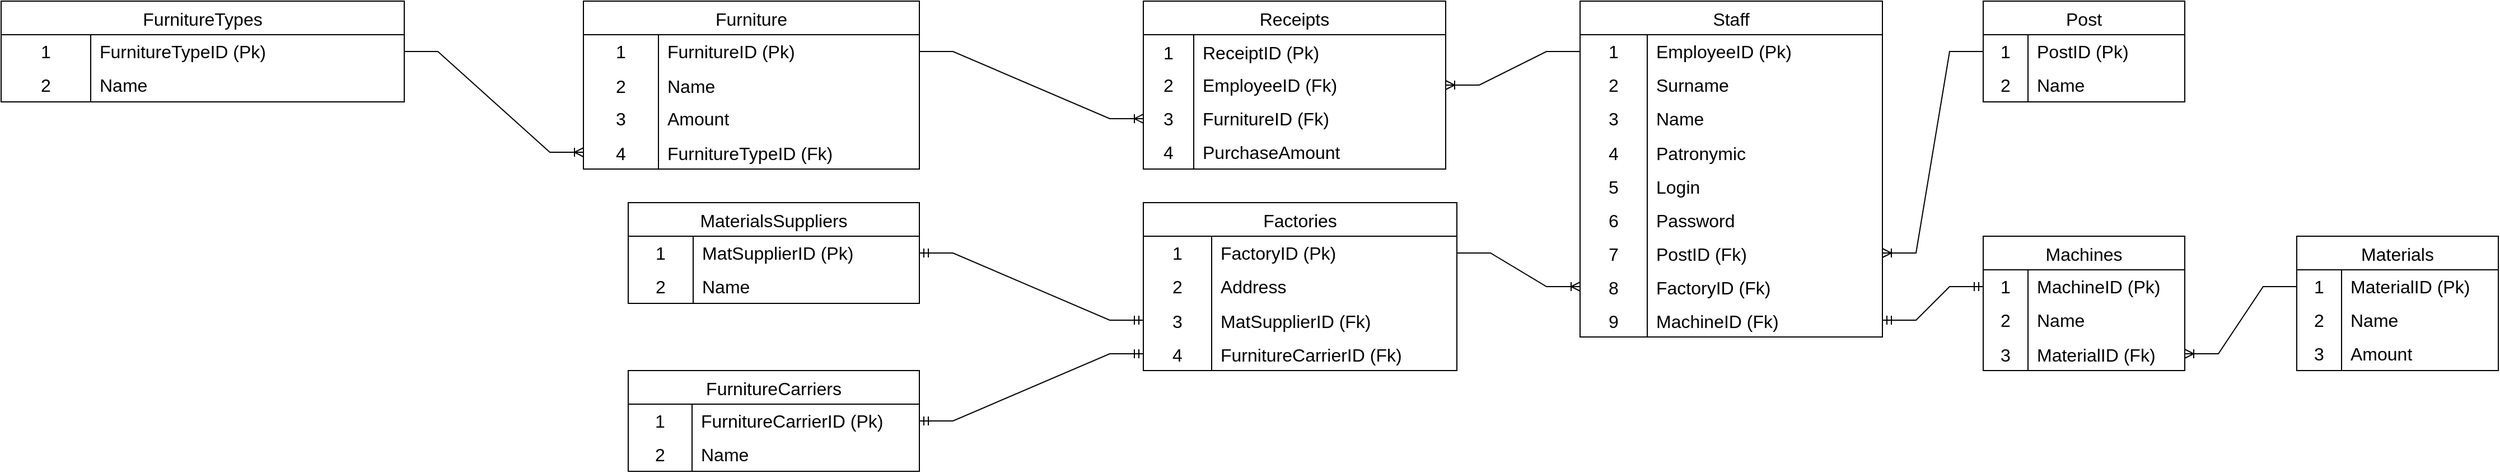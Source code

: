 <mxfile version="21.1.0" type="device">
  <diagram name="Страница 1" id="FUJQBLVIWpsYxw6f6yX5">
    <mxGraphModel dx="2619" dy="548" grid="1" gridSize="10" guides="1" tooltips="1" connect="1" arrows="1" fold="1" page="1" pageScale="1" pageWidth="827" pageHeight="1169" math="0" shadow="0">
      <root>
        <mxCell id="0" />
        <mxCell id="1" parent="0" />
        <mxCell id="21JQ2oZA5rvazswdn6UF-11" value="Staff" style="shape=table;startSize=30;container=1;collapsible=0;childLayout=tableLayout;fixedRows=1;rowLines=0;fontStyle=0;strokeColor=default;fontSize=16;" parent="1" vertex="1">
          <mxGeometry x="-90" y="420" width="270" height="300" as="geometry" />
        </mxCell>
        <mxCell id="21JQ2oZA5rvazswdn6UF-12" value="" style="shape=tableRow;horizontal=0;startSize=0;swimlaneHead=0;swimlaneBody=0;top=0;left=0;bottom=0;right=0;collapsible=0;dropTarget=0;fillColor=none;points=[[0,0.5],[1,0.5]];portConstraint=eastwest;strokeColor=inherit;fontSize=16;" parent="21JQ2oZA5rvazswdn6UF-11" vertex="1">
          <mxGeometry y="30" width="270" height="30" as="geometry" />
        </mxCell>
        <mxCell id="21JQ2oZA5rvazswdn6UF-13" value="1" style="shape=partialRectangle;html=1;whiteSpace=wrap;connectable=0;fillColor=none;top=0;left=0;bottom=0;right=0;overflow=hidden;pointerEvents=1;strokeColor=inherit;fontSize=16;" parent="21JQ2oZA5rvazswdn6UF-12" vertex="1">
          <mxGeometry width="60" height="30" as="geometry">
            <mxRectangle width="60" height="30" as="alternateBounds" />
          </mxGeometry>
        </mxCell>
        <mxCell id="21JQ2oZA5rvazswdn6UF-14" value="EmployeeID (Pk)" style="shape=partialRectangle;html=1;whiteSpace=wrap;connectable=0;fillColor=none;top=0;left=0;bottom=0;right=0;align=left;spacingLeft=6;overflow=hidden;strokeColor=inherit;fontSize=16;" parent="21JQ2oZA5rvazswdn6UF-12" vertex="1">
          <mxGeometry x="60" width="210" height="30" as="geometry">
            <mxRectangle width="210" height="30" as="alternateBounds" />
          </mxGeometry>
        </mxCell>
        <mxCell id="21JQ2oZA5rvazswdn6UF-15" value="" style="shape=tableRow;horizontal=0;startSize=0;swimlaneHead=0;swimlaneBody=0;top=0;left=0;bottom=0;right=0;collapsible=0;dropTarget=0;fillColor=none;points=[[0,0.5],[1,0.5]];portConstraint=eastwest;strokeColor=inherit;fontSize=16;" parent="21JQ2oZA5rvazswdn6UF-11" vertex="1">
          <mxGeometry y="60" width="270" height="30" as="geometry" />
        </mxCell>
        <mxCell id="21JQ2oZA5rvazswdn6UF-16" value="2" style="shape=partialRectangle;html=1;whiteSpace=wrap;connectable=0;fillColor=none;top=0;left=0;bottom=0;right=0;overflow=hidden;strokeColor=inherit;fontSize=16;" parent="21JQ2oZA5rvazswdn6UF-15" vertex="1">
          <mxGeometry width="60" height="30" as="geometry">
            <mxRectangle width="60" height="30" as="alternateBounds" />
          </mxGeometry>
        </mxCell>
        <mxCell id="21JQ2oZA5rvazswdn6UF-17" value="Surname" style="shape=partialRectangle;html=1;whiteSpace=wrap;connectable=0;fillColor=none;top=0;left=0;bottom=0;right=0;align=left;spacingLeft=6;overflow=hidden;strokeColor=inherit;fontSize=16;" parent="21JQ2oZA5rvazswdn6UF-15" vertex="1">
          <mxGeometry x="60" width="210" height="30" as="geometry">
            <mxRectangle width="210" height="30" as="alternateBounds" />
          </mxGeometry>
        </mxCell>
        <mxCell id="21JQ2oZA5rvazswdn6UF-18" value="" style="shape=tableRow;horizontal=0;startSize=0;swimlaneHead=0;swimlaneBody=0;top=0;left=0;bottom=0;right=0;collapsible=0;dropTarget=0;fillColor=none;points=[[0,0.5],[1,0.5]];portConstraint=eastwest;strokeColor=inherit;fontSize=16;" parent="21JQ2oZA5rvazswdn6UF-11" vertex="1">
          <mxGeometry y="90" width="270" height="30" as="geometry" />
        </mxCell>
        <mxCell id="21JQ2oZA5rvazswdn6UF-19" value="3" style="shape=partialRectangle;html=1;whiteSpace=wrap;connectable=0;fillColor=none;top=0;left=0;bottom=0;right=0;overflow=hidden;strokeColor=inherit;fontSize=16;" parent="21JQ2oZA5rvazswdn6UF-18" vertex="1">
          <mxGeometry width="60" height="30" as="geometry">
            <mxRectangle width="60" height="30" as="alternateBounds" />
          </mxGeometry>
        </mxCell>
        <mxCell id="21JQ2oZA5rvazswdn6UF-20" value="Name&lt;span style=&quot;white-space: pre;&quot;&gt;	&lt;/span&gt;&lt;span style=&quot;white-space: pre;&quot;&gt;	&lt;/span&gt;&lt;span style=&quot;white-space: pre;&quot;&gt;	&lt;/span&gt;&lt;span style=&quot;white-space: pre;&quot;&gt;	&lt;/span&gt;&lt;span style=&quot;white-space: pre;&quot;&gt;	&lt;/span&gt;&lt;span style=&quot;white-space: pre;&quot;&gt;	&lt;/span&gt;" style="shape=partialRectangle;html=1;whiteSpace=wrap;connectable=0;fillColor=none;top=0;left=0;bottom=0;right=0;align=left;spacingLeft=6;overflow=hidden;strokeColor=inherit;fontSize=16;" parent="21JQ2oZA5rvazswdn6UF-18" vertex="1">
          <mxGeometry x="60" width="210" height="30" as="geometry">
            <mxRectangle width="210" height="30" as="alternateBounds" />
          </mxGeometry>
        </mxCell>
        <mxCell id="21JQ2oZA5rvazswdn6UF-22" value="" style="shape=tableRow;horizontal=0;startSize=0;swimlaneHead=0;swimlaneBody=0;fillColor=none;collapsible=0;dropTarget=0;points=[[0,0.5],[1,0.5]];portConstraint=eastwest;top=0;left=0;right=0;bottom=0;" parent="21JQ2oZA5rvazswdn6UF-11" vertex="1">
          <mxGeometry y="120" width="270" height="30" as="geometry" />
        </mxCell>
        <mxCell id="21JQ2oZA5rvazswdn6UF-23" value="4" style="shape=partialRectangle;connectable=0;fillColor=none;top=0;left=0;bottom=0;right=0;editable=1;overflow=hidden;fontSize=16;" parent="21JQ2oZA5rvazswdn6UF-22" vertex="1">
          <mxGeometry width="60" height="30" as="geometry">
            <mxRectangle width="60" height="30" as="alternateBounds" />
          </mxGeometry>
        </mxCell>
        <mxCell id="21JQ2oZA5rvazswdn6UF-24" value="Patronymic" style="shape=partialRectangle;connectable=0;fillColor=none;top=0;left=0;bottom=0;right=0;align=left;spacingLeft=6;overflow=hidden;fontSize=16;" parent="21JQ2oZA5rvazswdn6UF-22" vertex="1">
          <mxGeometry x="60" width="210" height="30" as="geometry">
            <mxRectangle width="210" height="30" as="alternateBounds" />
          </mxGeometry>
        </mxCell>
        <mxCell id="cgvZlJqKPNeoJqMWsYny-79" value="" style="shape=tableRow;horizontal=0;startSize=0;swimlaneHead=0;swimlaneBody=0;fillColor=none;collapsible=0;dropTarget=0;points=[[0,0.5],[1,0.5]];portConstraint=eastwest;top=0;left=0;right=0;bottom=0;" vertex="1" parent="21JQ2oZA5rvazswdn6UF-11">
          <mxGeometry y="150" width="270" height="30" as="geometry" />
        </mxCell>
        <mxCell id="cgvZlJqKPNeoJqMWsYny-80" value="5" style="shape=partialRectangle;connectable=0;fillColor=none;top=0;left=0;bottom=0;right=0;editable=1;overflow=hidden;fontSize=16;" vertex="1" parent="cgvZlJqKPNeoJqMWsYny-79">
          <mxGeometry width="60" height="30" as="geometry">
            <mxRectangle width="60" height="30" as="alternateBounds" />
          </mxGeometry>
        </mxCell>
        <mxCell id="cgvZlJqKPNeoJqMWsYny-81" value="Login" style="shape=partialRectangle;connectable=0;fillColor=none;top=0;left=0;bottom=0;right=0;align=left;spacingLeft=6;overflow=hidden;fontSize=16;" vertex="1" parent="cgvZlJqKPNeoJqMWsYny-79">
          <mxGeometry x="60" width="210" height="30" as="geometry">
            <mxRectangle width="210" height="30" as="alternateBounds" />
          </mxGeometry>
        </mxCell>
        <mxCell id="21JQ2oZA5rvazswdn6UF-71" value="" style="shape=tableRow;horizontal=0;startSize=0;swimlaneHead=0;swimlaneBody=0;fillColor=none;collapsible=0;dropTarget=0;points=[[0,0.5],[1,0.5]];portConstraint=eastwest;top=0;left=0;right=0;bottom=0;" parent="21JQ2oZA5rvazswdn6UF-11" vertex="1">
          <mxGeometry y="180" width="270" height="30" as="geometry" />
        </mxCell>
        <mxCell id="21JQ2oZA5rvazswdn6UF-72" value="6" style="shape=partialRectangle;connectable=0;fillColor=none;top=0;left=0;bottom=0;right=0;editable=1;overflow=hidden;fontSize=16;" parent="21JQ2oZA5rvazswdn6UF-71" vertex="1">
          <mxGeometry width="60" height="30" as="geometry">
            <mxRectangle width="60" height="30" as="alternateBounds" />
          </mxGeometry>
        </mxCell>
        <mxCell id="21JQ2oZA5rvazswdn6UF-73" value="Password" style="shape=partialRectangle;connectable=0;fillColor=none;top=0;left=0;bottom=0;right=0;align=left;spacingLeft=6;overflow=hidden;fontSize=16;" parent="21JQ2oZA5rvazswdn6UF-71" vertex="1">
          <mxGeometry x="60" width="210" height="30" as="geometry">
            <mxRectangle width="210" height="30" as="alternateBounds" />
          </mxGeometry>
        </mxCell>
        <mxCell id="21JQ2oZA5rvazswdn6UF-37" value="" style="shape=tableRow;horizontal=0;startSize=0;swimlaneHead=0;swimlaneBody=0;fillColor=none;collapsible=0;dropTarget=0;points=[[0,0.5],[1,0.5]];portConstraint=eastwest;top=0;left=0;right=0;bottom=0;" parent="21JQ2oZA5rvazswdn6UF-11" vertex="1">
          <mxGeometry y="210" width="270" height="30" as="geometry" />
        </mxCell>
        <mxCell id="21JQ2oZA5rvazswdn6UF-38" value="7" style="shape=partialRectangle;connectable=0;fillColor=none;top=0;left=0;bottom=0;right=0;editable=1;overflow=hidden;fontSize=16;" parent="21JQ2oZA5rvazswdn6UF-37" vertex="1">
          <mxGeometry width="60" height="30" as="geometry">
            <mxRectangle width="60" height="30" as="alternateBounds" />
          </mxGeometry>
        </mxCell>
        <mxCell id="21JQ2oZA5rvazswdn6UF-39" value="PostID (Fk)" style="shape=partialRectangle;connectable=0;fillColor=none;top=0;left=0;bottom=0;right=0;align=left;spacingLeft=6;overflow=hidden;fontSize=16;" parent="21JQ2oZA5rvazswdn6UF-37" vertex="1">
          <mxGeometry x="60" width="210" height="30" as="geometry">
            <mxRectangle width="210" height="30" as="alternateBounds" />
          </mxGeometry>
        </mxCell>
        <mxCell id="21JQ2oZA5rvazswdn6UF-84" value="" style="shape=tableRow;horizontal=0;startSize=0;swimlaneHead=0;swimlaneBody=0;fillColor=none;collapsible=0;dropTarget=0;points=[[0,0.5],[1,0.5]];portConstraint=eastwest;top=0;left=0;right=0;bottom=0;" parent="21JQ2oZA5rvazswdn6UF-11" vertex="1">
          <mxGeometry y="240" width="270" height="30" as="geometry" />
        </mxCell>
        <mxCell id="21JQ2oZA5rvazswdn6UF-85" value="8" style="shape=partialRectangle;connectable=0;fillColor=none;top=0;left=0;bottom=0;right=0;editable=1;overflow=hidden;fontSize=16;" parent="21JQ2oZA5rvazswdn6UF-84" vertex="1">
          <mxGeometry width="60" height="30" as="geometry">
            <mxRectangle width="60" height="30" as="alternateBounds" />
          </mxGeometry>
        </mxCell>
        <mxCell id="21JQ2oZA5rvazswdn6UF-86" value="FactoryID (Fk)" style="shape=partialRectangle;connectable=0;fillColor=none;top=0;left=0;bottom=0;right=0;align=left;spacingLeft=6;overflow=hidden;fontSize=16;" parent="21JQ2oZA5rvazswdn6UF-84" vertex="1">
          <mxGeometry x="60" width="210" height="30" as="geometry">
            <mxRectangle width="210" height="30" as="alternateBounds" />
          </mxGeometry>
        </mxCell>
        <mxCell id="21JQ2oZA5rvazswdn6UF-98" value="" style="shape=tableRow;horizontal=0;startSize=0;swimlaneHead=0;swimlaneBody=0;fillColor=none;collapsible=0;dropTarget=0;points=[[0,0.5],[1,0.5]];portConstraint=eastwest;top=0;left=0;right=0;bottom=0;" parent="21JQ2oZA5rvazswdn6UF-11" vertex="1">
          <mxGeometry y="270" width="270" height="30" as="geometry" />
        </mxCell>
        <mxCell id="21JQ2oZA5rvazswdn6UF-99" value="9" style="shape=partialRectangle;connectable=0;fillColor=none;top=0;left=0;bottom=0;right=0;editable=1;overflow=hidden;fontSize=16;" parent="21JQ2oZA5rvazswdn6UF-98" vertex="1">
          <mxGeometry width="60" height="30" as="geometry">
            <mxRectangle width="60" height="30" as="alternateBounds" />
          </mxGeometry>
        </mxCell>
        <mxCell id="21JQ2oZA5rvazswdn6UF-100" value="MachineID (Fk)" style="shape=partialRectangle;connectable=0;fillColor=none;top=0;left=0;bottom=0;right=0;align=left;spacingLeft=6;overflow=hidden;fontSize=16;" parent="21JQ2oZA5rvazswdn6UF-98" vertex="1">
          <mxGeometry x="60" width="210" height="30" as="geometry">
            <mxRectangle width="210" height="30" as="alternateBounds" />
          </mxGeometry>
        </mxCell>
        <mxCell id="21JQ2oZA5rvazswdn6UF-25" value="Furniture" style="shape=table;startSize=30;container=1;collapsible=0;childLayout=tableLayout;fixedRows=1;rowLines=0;fontStyle=0;strokeColor=default;fontSize=16;" parent="1" vertex="1">
          <mxGeometry x="-980" y="420" width="300" height="150" as="geometry" />
        </mxCell>
        <mxCell id="21JQ2oZA5rvazswdn6UF-26" value="" style="shape=tableRow;horizontal=0;startSize=0;swimlaneHead=0;swimlaneBody=0;top=0;left=0;bottom=0;right=0;collapsible=0;dropTarget=0;fillColor=none;points=[[0,0.5],[1,0.5]];portConstraint=eastwest;strokeColor=inherit;fontSize=16;" parent="21JQ2oZA5rvazswdn6UF-25" vertex="1">
          <mxGeometry y="30" width="300" height="30" as="geometry" />
        </mxCell>
        <mxCell id="21JQ2oZA5rvazswdn6UF-27" value="1" style="shape=partialRectangle;html=1;whiteSpace=wrap;connectable=0;fillColor=none;top=0;left=0;bottom=0;right=0;overflow=hidden;pointerEvents=1;strokeColor=inherit;fontSize=16;" parent="21JQ2oZA5rvazswdn6UF-26" vertex="1">
          <mxGeometry width="67" height="30" as="geometry">
            <mxRectangle width="67" height="30" as="alternateBounds" />
          </mxGeometry>
        </mxCell>
        <mxCell id="21JQ2oZA5rvazswdn6UF-28" value="FurnitureID (Pk)" style="shape=partialRectangle;html=1;whiteSpace=wrap;connectable=0;fillColor=none;top=0;left=0;bottom=0;right=0;align=left;spacingLeft=6;overflow=hidden;strokeColor=inherit;fontSize=16;" parent="21JQ2oZA5rvazswdn6UF-26" vertex="1">
          <mxGeometry x="67" width="233" height="30" as="geometry">
            <mxRectangle width="233" height="30" as="alternateBounds" />
          </mxGeometry>
        </mxCell>
        <mxCell id="21JQ2oZA5rvazswdn6UF-145" value="" style="shape=tableRow;horizontal=0;startSize=0;swimlaneHead=0;swimlaneBody=0;fillColor=none;collapsible=0;dropTarget=0;points=[[0,0.5],[1,0.5]];portConstraint=eastwest;top=0;left=0;right=0;bottom=0;" parent="21JQ2oZA5rvazswdn6UF-25" vertex="1">
          <mxGeometry y="60" width="300" height="30" as="geometry" />
        </mxCell>
        <mxCell id="21JQ2oZA5rvazswdn6UF-146" value="2" style="shape=partialRectangle;connectable=0;fillColor=none;top=0;left=0;bottom=0;right=0;editable=1;overflow=hidden;fontSize=16;" parent="21JQ2oZA5rvazswdn6UF-145" vertex="1">
          <mxGeometry width="67" height="30" as="geometry">
            <mxRectangle width="67" height="30" as="alternateBounds" />
          </mxGeometry>
        </mxCell>
        <mxCell id="21JQ2oZA5rvazswdn6UF-147" value="Name" style="shape=partialRectangle;connectable=0;fillColor=none;top=0;left=0;bottom=0;right=0;align=left;spacingLeft=6;overflow=hidden;fontSize=16;" parent="21JQ2oZA5rvazswdn6UF-145" vertex="1">
          <mxGeometry x="67" width="233" height="30" as="geometry">
            <mxRectangle width="233" height="30" as="alternateBounds" />
          </mxGeometry>
        </mxCell>
        <mxCell id="21JQ2oZA5rvazswdn6UF-29" value="" style="shape=tableRow;horizontal=0;startSize=0;swimlaneHead=0;swimlaneBody=0;top=0;left=0;bottom=0;right=0;collapsible=0;dropTarget=0;fillColor=none;points=[[0,0.5],[1,0.5]];portConstraint=eastwest;strokeColor=inherit;fontSize=16;" parent="21JQ2oZA5rvazswdn6UF-25" vertex="1">
          <mxGeometry y="90" width="300" height="30" as="geometry" />
        </mxCell>
        <mxCell id="21JQ2oZA5rvazswdn6UF-30" value="3" style="shape=partialRectangle;html=1;whiteSpace=wrap;connectable=0;fillColor=none;top=0;left=0;bottom=0;right=0;overflow=hidden;strokeColor=inherit;fontSize=16;" parent="21JQ2oZA5rvazswdn6UF-29" vertex="1">
          <mxGeometry width="67" height="30" as="geometry">
            <mxRectangle width="67" height="30" as="alternateBounds" />
          </mxGeometry>
        </mxCell>
        <mxCell id="21JQ2oZA5rvazswdn6UF-31" value="Amount" style="shape=partialRectangle;html=1;whiteSpace=wrap;connectable=0;fillColor=none;top=0;left=0;bottom=0;right=0;align=left;spacingLeft=6;overflow=hidden;strokeColor=inherit;fontSize=16;" parent="21JQ2oZA5rvazswdn6UF-29" vertex="1">
          <mxGeometry x="67" width="233" height="30" as="geometry">
            <mxRectangle width="233" height="30" as="alternateBounds" />
          </mxGeometry>
        </mxCell>
        <mxCell id="cgvZlJqKPNeoJqMWsYny-75" value="" style="shape=tableRow;horizontal=0;startSize=0;swimlaneHead=0;swimlaneBody=0;fillColor=none;collapsible=0;dropTarget=0;points=[[0,0.5],[1,0.5]];portConstraint=eastwest;top=0;left=0;right=0;bottom=0;" vertex="1" parent="21JQ2oZA5rvazswdn6UF-25">
          <mxGeometry y="120" width="300" height="30" as="geometry" />
        </mxCell>
        <mxCell id="cgvZlJqKPNeoJqMWsYny-76" value="4" style="shape=partialRectangle;connectable=0;fillColor=none;top=0;left=0;bottom=0;right=0;editable=1;overflow=hidden;fontSize=16;" vertex="1" parent="cgvZlJqKPNeoJqMWsYny-75">
          <mxGeometry width="67" height="30" as="geometry">
            <mxRectangle width="67" height="30" as="alternateBounds" />
          </mxGeometry>
        </mxCell>
        <mxCell id="cgvZlJqKPNeoJqMWsYny-77" value="FurnitureTypeID (Fk)" style="shape=partialRectangle;connectable=0;fillColor=none;top=0;left=0;bottom=0;right=0;align=left;spacingLeft=6;overflow=hidden;fontSize=16;" vertex="1" parent="cgvZlJqKPNeoJqMWsYny-75">
          <mxGeometry x="67" width="233" height="30" as="geometry">
            <mxRectangle width="233" height="30" as="alternateBounds" />
          </mxGeometry>
        </mxCell>
        <mxCell id="21JQ2oZA5rvazswdn6UF-44" value="Post" style="shape=table;startSize=30;container=1;collapsible=0;childLayout=tableLayout;fixedRows=1;rowLines=0;fontStyle=0;strokeColor=default;fontSize=16;" parent="1" vertex="1">
          <mxGeometry x="270" y="420" width="180" height="90" as="geometry" />
        </mxCell>
        <mxCell id="21JQ2oZA5rvazswdn6UF-45" value="" style="shape=tableRow;horizontal=0;startSize=0;swimlaneHead=0;swimlaneBody=0;top=0;left=0;bottom=0;right=0;collapsible=0;dropTarget=0;fillColor=none;points=[[0,0.5],[1,0.5]];portConstraint=eastwest;strokeColor=inherit;fontSize=16;" parent="21JQ2oZA5rvazswdn6UF-44" vertex="1">
          <mxGeometry y="30" width="180" height="30" as="geometry" />
        </mxCell>
        <mxCell id="21JQ2oZA5rvazswdn6UF-46" value="1" style="shape=partialRectangle;html=1;whiteSpace=wrap;connectable=0;fillColor=none;top=0;left=0;bottom=0;right=0;overflow=hidden;pointerEvents=1;strokeColor=inherit;fontSize=16;" parent="21JQ2oZA5rvazswdn6UF-45" vertex="1">
          <mxGeometry width="40" height="30" as="geometry">
            <mxRectangle width="40" height="30" as="alternateBounds" />
          </mxGeometry>
        </mxCell>
        <mxCell id="21JQ2oZA5rvazswdn6UF-47" value="PostID (Pk)" style="shape=partialRectangle;html=1;whiteSpace=wrap;connectable=0;fillColor=none;top=0;left=0;bottom=0;right=0;align=left;spacingLeft=6;overflow=hidden;strokeColor=inherit;fontSize=16;" parent="21JQ2oZA5rvazswdn6UF-45" vertex="1">
          <mxGeometry x="40" width="140" height="30" as="geometry">
            <mxRectangle width="140" height="30" as="alternateBounds" />
          </mxGeometry>
        </mxCell>
        <mxCell id="21JQ2oZA5rvazswdn6UF-48" value="" style="shape=tableRow;horizontal=0;startSize=0;swimlaneHead=0;swimlaneBody=0;top=0;left=0;bottom=0;right=0;collapsible=0;dropTarget=0;fillColor=none;points=[[0,0.5],[1,0.5]];portConstraint=eastwest;strokeColor=inherit;fontSize=16;" parent="21JQ2oZA5rvazswdn6UF-44" vertex="1">
          <mxGeometry y="60" width="180" height="30" as="geometry" />
        </mxCell>
        <mxCell id="21JQ2oZA5rvazswdn6UF-49" value="2" style="shape=partialRectangle;html=1;whiteSpace=wrap;connectable=0;fillColor=none;top=0;left=0;bottom=0;right=0;overflow=hidden;strokeColor=inherit;fontSize=16;" parent="21JQ2oZA5rvazswdn6UF-48" vertex="1">
          <mxGeometry width="40" height="30" as="geometry">
            <mxRectangle width="40" height="30" as="alternateBounds" />
          </mxGeometry>
        </mxCell>
        <mxCell id="21JQ2oZA5rvazswdn6UF-50" value="Name" style="shape=partialRectangle;html=1;whiteSpace=wrap;connectable=0;fillColor=none;top=0;left=0;bottom=0;right=0;align=left;spacingLeft=6;overflow=hidden;strokeColor=inherit;fontSize=16;" parent="21JQ2oZA5rvazswdn6UF-48" vertex="1">
          <mxGeometry x="40" width="140" height="30" as="geometry">
            <mxRectangle width="140" height="30" as="alternateBounds" />
          </mxGeometry>
        </mxCell>
        <mxCell id="21JQ2oZA5rvazswdn6UF-55" value="" style="edgeStyle=entityRelationEdgeStyle;fontSize=12;html=1;endArrow=ERoneToMany;rounded=0;entryX=1;entryY=0.5;entryDx=0;entryDy=0;" parent="1" source="21JQ2oZA5rvazswdn6UF-45" target="21JQ2oZA5rvazswdn6UF-37" edge="1">
          <mxGeometry width="100" height="100" relative="1" as="geometry">
            <mxPoint x="228.579" y="115" as="sourcePoint" />
            <mxPoint x="-231.421" y="485" as="targetPoint" />
          </mxGeometry>
        </mxCell>
        <mxCell id="21JQ2oZA5rvazswdn6UF-56" value="Receipts" style="shape=table;startSize=30;container=1;collapsible=0;childLayout=tableLayout;fixedRows=1;rowLines=0;fontStyle=0;strokeColor=default;fontSize=16;" parent="1" vertex="1">
          <mxGeometry x="-480" y="420" width="270" height="150" as="geometry" />
        </mxCell>
        <mxCell id="21JQ2oZA5rvazswdn6UF-66" value="" style="shape=tableRow;horizontal=0;startSize=0;swimlaneHead=0;swimlaneBody=0;fillColor=none;collapsible=0;dropTarget=0;points=[[0,0.5],[1,0.5]];portConstraint=eastwest;top=0;left=0;right=0;bottom=0;" parent="21JQ2oZA5rvazswdn6UF-56" vertex="1">
          <mxGeometry y="30" width="270" height="30" as="geometry" />
        </mxCell>
        <mxCell id="21JQ2oZA5rvazswdn6UF-67" value="1" style="shape=partialRectangle;connectable=0;fillColor=none;top=0;left=0;bottom=0;right=0;editable=1;overflow=hidden;fontSize=16;" parent="21JQ2oZA5rvazswdn6UF-66" vertex="1">
          <mxGeometry width="45" height="30" as="geometry">
            <mxRectangle width="45" height="30" as="alternateBounds" />
          </mxGeometry>
        </mxCell>
        <mxCell id="21JQ2oZA5rvazswdn6UF-68" value="ReceiptID (Pk)" style="shape=partialRectangle;connectable=0;fillColor=none;top=0;left=0;bottom=0;right=0;align=left;spacingLeft=6;overflow=hidden;fontSize=16;" parent="21JQ2oZA5rvazswdn6UF-66" vertex="1">
          <mxGeometry x="45" width="225" height="30" as="geometry">
            <mxRectangle width="225" height="30" as="alternateBounds" />
          </mxGeometry>
        </mxCell>
        <mxCell id="21JQ2oZA5rvazswdn6UF-57" value="" style="shape=tableRow;horizontal=0;startSize=0;swimlaneHead=0;swimlaneBody=0;top=0;left=0;bottom=0;right=0;collapsible=0;dropTarget=0;fillColor=none;points=[[0,0.5],[1,0.5]];portConstraint=eastwest;strokeColor=inherit;fontSize=16;" parent="21JQ2oZA5rvazswdn6UF-56" vertex="1">
          <mxGeometry y="60" width="270" height="30" as="geometry" />
        </mxCell>
        <mxCell id="21JQ2oZA5rvazswdn6UF-58" value="2" style="shape=partialRectangle;html=1;whiteSpace=wrap;connectable=0;fillColor=none;top=0;left=0;bottom=0;right=0;overflow=hidden;pointerEvents=1;strokeColor=inherit;fontSize=16;" parent="21JQ2oZA5rvazswdn6UF-57" vertex="1">
          <mxGeometry width="45" height="30" as="geometry">
            <mxRectangle width="45" height="30" as="alternateBounds" />
          </mxGeometry>
        </mxCell>
        <mxCell id="21JQ2oZA5rvazswdn6UF-59" value="EmployeeID (Fk)" style="shape=partialRectangle;html=1;whiteSpace=wrap;connectable=0;fillColor=none;top=0;left=0;bottom=0;right=0;align=left;spacingLeft=6;overflow=hidden;strokeColor=inherit;fontSize=16;" parent="21JQ2oZA5rvazswdn6UF-57" vertex="1">
          <mxGeometry x="45" width="225" height="30" as="geometry">
            <mxRectangle width="225" height="30" as="alternateBounds" />
          </mxGeometry>
        </mxCell>
        <mxCell id="21JQ2oZA5rvazswdn6UF-60" value="" style="shape=tableRow;horizontal=0;startSize=0;swimlaneHead=0;swimlaneBody=0;top=0;left=0;bottom=0;right=0;collapsible=0;dropTarget=0;fillColor=none;points=[[0,0.5],[1,0.5]];portConstraint=eastwest;strokeColor=inherit;fontSize=16;" parent="21JQ2oZA5rvazswdn6UF-56" vertex="1">
          <mxGeometry y="90" width="270" height="30" as="geometry" />
        </mxCell>
        <mxCell id="21JQ2oZA5rvazswdn6UF-61" value="3" style="shape=partialRectangle;html=1;whiteSpace=wrap;connectable=0;fillColor=none;top=0;left=0;bottom=0;right=0;overflow=hidden;strokeColor=inherit;fontSize=16;" parent="21JQ2oZA5rvazswdn6UF-60" vertex="1">
          <mxGeometry width="45" height="30" as="geometry">
            <mxRectangle width="45" height="30" as="alternateBounds" />
          </mxGeometry>
        </mxCell>
        <mxCell id="21JQ2oZA5rvazswdn6UF-62" value="FurnitureID (Fk)" style="shape=partialRectangle;html=1;whiteSpace=wrap;connectable=0;fillColor=none;top=0;left=0;bottom=0;right=0;align=left;spacingLeft=6;overflow=hidden;strokeColor=inherit;fontSize=16;" parent="21JQ2oZA5rvazswdn6UF-60" vertex="1">
          <mxGeometry x="45" width="225" height="30" as="geometry">
            <mxRectangle width="225" height="30" as="alternateBounds" />
          </mxGeometry>
        </mxCell>
        <mxCell id="21JQ2oZA5rvazswdn6UF-63" value="" style="shape=tableRow;horizontal=0;startSize=0;swimlaneHead=0;swimlaneBody=0;top=0;left=0;bottom=0;right=0;collapsible=0;dropTarget=0;fillColor=none;points=[[0,0.5],[1,0.5]];portConstraint=eastwest;strokeColor=inherit;fontSize=16;" parent="21JQ2oZA5rvazswdn6UF-56" vertex="1">
          <mxGeometry y="120" width="270" height="30" as="geometry" />
        </mxCell>
        <mxCell id="21JQ2oZA5rvazswdn6UF-64" value="4" style="shape=partialRectangle;html=1;whiteSpace=wrap;connectable=0;fillColor=none;top=0;left=0;bottom=0;right=0;overflow=hidden;strokeColor=inherit;fontSize=16;" parent="21JQ2oZA5rvazswdn6UF-63" vertex="1">
          <mxGeometry width="45" height="30" as="geometry">
            <mxRectangle width="45" height="30" as="alternateBounds" />
          </mxGeometry>
        </mxCell>
        <mxCell id="21JQ2oZA5rvazswdn6UF-65" value="PurchaseAmount" style="shape=partialRectangle;html=1;whiteSpace=wrap;connectable=0;fillColor=none;top=0;left=0;bottom=0;right=0;align=left;spacingLeft=6;overflow=hidden;strokeColor=inherit;fontSize=16;" parent="21JQ2oZA5rvazswdn6UF-63" vertex="1">
          <mxGeometry x="45" width="225" height="30" as="geometry">
            <mxRectangle width="225" height="30" as="alternateBounds" />
          </mxGeometry>
        </mxCell>
        <mxCell id="21JQ2oZA5rvazswdn6UF-74" value="Factories" style="shape=table;startSize=30;container=1;collapsible=0;childLayout=tableLayout;fixedRows=1;rowLines=0;fontStyle=0;strokeColor=default;fontSize=16;" parent="1" vertex="1">
          <mxGeometry x="-480" y="600" width="280" height="150" as="geometry" />
        </mxCell>
        <mxCell id="21JQ2oZA5rvazswdn6UF-75" value="" style="shape=tableRow;horizontal=0;startSize=0;swimlaneHead=0;swimlaneBody=0;top=0;left=0;bottom=0;right=0;collapsible=0;dropTarget=0;fillColor=none;points=[[0,0.5],[1,0.5]];portConstraint=eastwest;strokeColor=inherit;fontSize=16;" parent="21JQ2oZA5rvazswdn6UF-74" vertex="1">
          <mxGeometry y="30" width="280" height="30" as="geometry" />
        </mxCell>
        <mxCell id="21JQ2oZA5rvazswdn6UF-76" value="1" style="shape=partialRectangle;html=1;whiteSpace=wrap;connectable=0;fillColor=none;top=0;left=0;bottom=0;right=0;overflow=hidden;pointerEvents=1;strokeColor=inherit;fontSize=16;" parent="21JQ2oZA5rvazswdn6UF-75" vertex="1">
          <mxGeometry width="61" height="30" as="geometry">
            <mxRectangle width="61" height="30" as="alternateBounds" />
          </mxGeometry>
        </mxCell>
        <mxCell id="21JQ2oZA5rvazswdn6UF-77" value="FactoryID (Pk)" style="shape=partialRectangle;html=1;whiteSpace=wrap;connectable=0;fillColor=none;top=0;left=0;bottom=0;right=0;align=left;spacingLeft=6;overflow=hidden;strokeColor=inherit;fontSize=16;" parent="21JQ2oZA5rvazswdn6UF-75" vertex="1">
          <mxGeometry x="61" width="219" height="30" as="geometry">
            <mxRectangle width="219" height="30" as="alternateBounds" />
          </mxGeometry>
        </mxCell>
        <mxCell id="21JQ2oZA5rvazswdn6UF-78" value="" style="shape=tableRow;horizontal=0;startSize=0;swimlaneHead=0;swimlaneBody=0;top=0;left=0;bottom=0;right=0;collapsible=0;dropTarget=0;fillColor=none;points=[[0,0.5],[1,0.5]];portConstraint=eastwest;strokeColor=inherit;fontSize=16;" parent="21JQ2oZA5rvazswdn6UF-74" vertex="1">
          <mxGeometry y="60" width="280" height="30" as="geometry" />
        </mxCell>
        <mxCell id="21JQ2oZA5rvazswdn6UF-79" value="2" style="shape=partialRectangle;html=1;whiteSpace=wrap;connectable=0;fillColor=none;top=0;left=0;bottom=0;right=0;overflow=hidden;strokeColor=inherit;fontSize=16;" parent="21JQ2oZA5rvazswdn6UF-78" vertex="1">
          <mxGeometry width="61" height="30" as="geometry">
            <mxRectangle width="61" height="30" as="alternateBounds" />
          </mxGeometry>
        </mxCell>
        <mxCell id="21JQ2oZA5rvazswdn6UF-80" value="Address" style="shape=partialRectangle;html=1;whiteSpace=wrap;connectable=0;fillColor=none;top=0;left=0;bottom=0;right=0;align=left;spacingLeft=6;overflow=hidden;strokeColor=inherit;fontSize=16;" parent="21JQ2oZA5rvazswdn6UF-78" vertex="1">
          <mxGeometry x="61" width="219" height="30" as="geometry">
            <mxRectangle width="219" height="30" as="alternateBounds" />
          </mxGeometry>
        </mxCell>
        <mxCell id="cgvZlJqKPNeoJqMWsYny-11" value="" style="shape=tableRow;horizontal=0;startSize=0;swimlaneHead=0;swimlaneBody=0;fillColor=none;collapsible=0;dropTarget=0;points=[[0,0.5],[1,0.5]];portConstraint=eastwest;top=0;left=0;right=0;bottom=0;" vertex="1" parent="21JQ2oZA5rvazswdn6UF-74">
          <mxGeometry y="90" width="280" height="30" as="geometry" />
        </mxCell>
        <mxCell id="cgvZlJqKPNeoJqMWsYny-12" value="3" style="shape=partialRectangle;connectable=0;fillColor=none;top=0;left=0;bottom=0;right=0;editable=1;overflow=hidden;fontSize=16;" vertex="1" parent="cgvZlJqKPNeoJqMWsYny-11">
          <mxGeometry width="61" height="30" as="geometry">
            <mxRectangle width="61" height="30" as="alternateBounds" />
          </mxGeometry>
        </mxCell>
        <mxCell id="cgvZlJqKPNeoJqMWsYny-13" value="MatSupplierID (Fk)" style="shape=partialRectangle;connectable=0;fillColor=none;top=0;left=0;bottom=0;right=0;align=left;spacingLeft=6;overflow=hidden;fontSize=16;" vertex="1" parent="cgvZlJqKPNeoJqMWsYny-11">
          <mxGeometry x="61" width="219" height="30" as="geometry">
            <mxRectangle width="219" height="30" as="alternateBounds" />
          </mxGeometry>
        </mxCell>
        <mxCell id="cgvZlJqKPNeoJqMWsYny-36" value="" style="shape=tableRow;horizontal=0;startSize=0;swimlaneHead=0;swimlaneBody=0;fillColor=none;collapsible=0;dropTarget=0;points=[[0,0.5],[1,0.5]];portConstraint=eastwest;top=0;left=0;right=0;bottom=0;" vertex="1" parent="21JQ2oZA5rvazswdn6UF-74">
          <mxGeometry y="120" width="280" height="30" as="geometry" />
        </mxCell>
        <mxCell id="cgvZlJqKPNeoJqMWsYny-37" value="4" style="shape=partialRectangle;connectable=0;fillColor=none;top=0;left=0;bottom=0;right=0;editable=1;overflow=hidden;fontSize=16;" vertex="1" parent="cgvZlJqKPNeoJqMWsYny-36">
          <mxGeometry width="61" height="30" as="geometry">
            <mxRectangle width="61" height="30" as="alternateBounds" />
          </mxGeometry>
        </mxCell>
        <mxCell id="cgvZlJqKPNeoJqMWsYny-38" value="FurnitureCarrierID (Fk)" style="shape=partialRectangle;connectable=0;fillColor=none;top=0;left=0;bottom=0;right=0;align=left;spacingLeft=6;overflow=hidden;fontSize=16;" vertex="1" parent="cgvZlJqKPNeoJqMWsYny-36">
          <mxGeometry x="61" width="219" height="30" as="geometry">
            <mxRectangle width="219" height="30" as="alternateBounds" />
          </mxGeometry>
        </mxCell>
        <mxCell id="21JQ2oZA5rvazswdn6UF-87" value="" style="edgeStyle=entityRelationEdgeStyle;fontSize=12;html=1;endArrow=ERoneToMany;rounded=0;exitX=1;exitY=0.5;exitDx=0;exitDy=0;entryX=0;entryY=0.5;entryDx=0;entryDy=0;" parent="1" source="21JQ2oZA5rvazswdn6UF-75" target="21JQ2oZA5rvazswdn6UF-84" edge="1">
          <mxGeometry width="100" height="100" relative="1" as="geometry">
            <mxPoint x="-200" y="740" as="sourcePoint" />
            <mxPoint x="-100" y="640" as="targetPoint" />
          </mxGeometry>
        </mxCell>
        <mxCell id="21JQ2oZA5rvazswdn6UF-168" value="" style="edgeStyle=entityRelationEdgeStyle;fontSize=12;html=1;endArrow=ERoneToMany;rounded=0;exitX=0;exitY=0.5;exitDx=0;exitDy=0;entryX=1;entryY=0.5;entryDx=0;entryDy=0;" parent="1" source="21JQ2oZA5rvazswdn6UF-12" target="21JQ2oZA5rvazswdn6UF-57" edge="1">
          <mxGeometry width="100" height="100" relative="1" as="geometry">
            <mxPoint x="-150" y="580" as="sourcePoint" />
            <mxPoint x="-50" y="480" as="targetPoint" />
          </mxGeometry>
        </mxCell>
        <mxCell id="cgvZlJqKPNeoJqMWsYny-1" value="MaterialsSuppliers" style="shape=table;startSize=30;container=1;collapsible=0;childLayout=tableLayout;fixedRows=1;rowLines=0;fontStyle=0;strokeColor=default;fontSize=16;" vertex="1" parent="1">
          <mxGeometry x="-940" y="600" width="260" height="90" as="geometry" />
        </mxCell>
        <mxCell id="cgvZlJqKPNeoJqMWsYny-2" value="" style="shape=tableRow;horizontal=0;startSize=0;swimlaneHead=0;swimlaneBody=0;top=0;left=0;bottom=0;right=0;collapsible=0;dropTarget=0;fillColor=none;points=[[0,0.5],[1,0.5]];portConstraint=eastwest;strokeColor=inherit;fontSize=16;" vertex="1" parent="cgvZlJqKPNeoJqMWsYny-1">
          <mxGeometry y="30" width="260" height="30" as="geometry" />
        </mxCell>
        <mxCell id="cgvZlJqKPNeoJqMWsYny-3" value="1" style="shape=partialRectangle;html=1;whiteSpace=wrap;connectable=0;fillColor=none;top=0;left=0;bottom=0;right=0;overflow=hidden;pointerEvents=1;strokeColor=inherit;fontSize=16;" vertex="1" parent="cgvZlJqKPNeoJqMWsYny-2">
          <mxGeometry width="58" height="30" as="geometry">
            <mxRectangle width="58" height="30" as="alternateBounds" />
          </mxGeometry>
        </mxCell>
        <mxCell id="cgvZlJqKPNeoJqMWsYny-4" value="MatSupplierID (Pk)" style="shape=partialRectangle;html=1;whiteSpace=wrap;connectable=0;fillColor=none;top=0;left=0;bottom=0;right=0;align=left;spacingLeft=6;overflow=hidden;strokeColor=inherit;fontSize=16;" vertex="1" parent="cgvZlJqKPNeoJqMWsYny-2">
          <mxGeometry x="58" width="202" height="30" as="geometry">
            <mxRectangle width="202" height="30" as="alternateBounds" />
          </mxGeometry>
        </mxCell>
        <mxCell id="cgvZlJqKPNeoJqMWsYny-5" value="" style="shape=tableRow;horizontal=0;startSize=0;swimlaneHead=0;swimlaneBody=0;top=0;left=0;bottom=0;right=0;collapsible=0;dropTarget=0;fillColor=none;points=[[0,0.5],[1,0.5]];portConstraint=eastwest;strokeColor=inherit;fontSize=16;" vertex="1" parent="cgvZlJqKPNeoJqMWsYny-1">
          <mxGeometry y="60" width="260" height="30" as="geometry" />
        </mxCell>
        <mxCell id="cgvZlJqKPNeoJqMWsYny-6" value="2" style="shape=partialRectangle;html=1;whiteSpace=wrap;connectable=0;fillColor=none;top=0;left=0;bottom=0;right=0;overflow=hidden;strokeColor=inherit;fontSize=16;" vertex="1" parent="cgvZlJqKPNeoJqMWsYny-5">
          <mxGeometry width="58" height="30" as="geometry">
            <mxRectangle width="58" height="30" as="alternateBounds" />
          </mxGeometry>
        </mxCell>
        <mxCell id="cgvZlJqKPNeoJqMWsYny-7" value="Name" style="shape=partialRectangle;html=1;whiteSpace=wrap;connectable=0;fillColor=none;top=0;left=0;bottom=0;right=0;align=left;spacingLeft=6;overflow=hidden;strokeColor=inherit;fontSize=16;" vertex="1" parent="cgvZlJqKPNeoJqMWsYny-5">
          <mxGeometry x="58" width="202" height="30" as="geometry">
            <mxRectangle width="202" height="30" as="alternateBounds" />
          </mxGeometry>
        </mxCell>
        <mxCell id="cgvZlJqKPNeoJqMWsYny-14" value="" style="edgeStyle=entityRelationEdgeStyle;fontSize=12;html=1;endArrow=ERmandOne;startArrow=ERmandOne;rounded=0;exitX=1;exitY=0.5;exitDx=0;exitDy=0;entryX=0;entryY=0.5;entryDx=0;entryDy=0;" edge="1" parent="1" source="cgvZlJqKPNeoJqMWsYny-2" target="cgvZlJqKPNeoJqMWsYny-11">
          <mxGeometry width="100" height="100" relative="1" as="geometry">
            <mxPoint x="-590" y="830" as="sourcePoint" />
            <mxPoint x="-490" y="730" as="targetPoint" />
          </mxGeometry>
        </mxCell>
        <mxCell id="cgvZlJqKPNeoJqMWsYny-15" value="Machines" style="shape=table;startSize=30;container=1;collapsible=0;childLayout=tableLayout;fixedRows=1;rowLines=0;fontStyle=0;strokeColor=default;fontSize=16;" vertex="1" parent="1">
          <mxGeometry x="270" y="630" width="180" height="120" as="geometry" />
        </mxCell>
        <mxCell id="cgvZlJqKPNeoJqMWsYny-16" value="" style="shape=tableRow;horizontal=0;startSize=0;swimlaneHead=0;swimlaneBody=0;top=0;left=0;bottom=0;right=0;collapsible=0;dropTarget=0;fillColor=none;points=[[0,0.5],[1,0.5]];portConstraint=eastwest;strokeColor=inherit;fontSize=16;" vertex="1" parent="cgvZlJqKPNeoJqMWsYny-15">
          <mxGeometry y="30" width="180" height="30" as="geometry" />
        </mxCell>
        <mxCell id="cgvZlJqKPNeoJqMWsYny-17" value="1" style="shape=partialRectangle;html=1;whiteSpace=wrap;connectable=0;fillColor=none;top=0;left=0;bottom=0;right=0;overflow=hidden;pointerEvents=1;strokeColor=inherit;fontSize=16;" vertex="1" parent="cgvZlJqKPNeoJqMWsYny-16">
          <mxGeometry width="40" height="30" as="geometry">
            <mxRectangle width="40" height="30" as="alternateBounds" />
          </mxGeometry>
        </mxCell>
        <mxCell id="cgvZlJqKPNeoJqMWsYny-18" value="MachineID (Pk)" style="shape=partialRectangle;html=1;whiteSpace=wrap;connectable=0;fillColor=none;top=0;left=0;bottom=0;right=0;align=left;spacingLeft=6;overflow=hidden;strokeColor=inherit;fontSize=16;" vertex="1" parent="cgvZlJqKPNeoJqMWsYny-16">
          <mxGeometry x="40" width="140" height="30" as="geometry">
            <mxRectangle width="140" height="30" as="alternateBounds" />
          </mxGeometry>
        </mxCell>
        <mxCell id="cgvZlJqKPNeoJqMWsYny-19" value="" style="shape=tableRow;horizontal=0;startSize=0;swimlaneHead=0;swimlaneBody=0;top=0;left=0;bottom=0;right=0;collapsible=0;dropTarget=0;fillColor=none;points=[[0,0.5],[1,0.5]];portConstraint=eastwest;strokeColor=inherit;fontSize=16;" vertex="1" parent="cgvZlJqKPNeoJqMWsYny-15">
          <mxGeometry y="60" width="180" height="30" as="geometry" />
        </mxCell>
        <mxCell id="cgvZlJqKPNeoJqMWsYny-20" value="2" style="shape=partialRectangle;html=1;whiteSpace=wrap;connectable=0;fillColor=none;top=0;left=0;bottom=0;right=0;overflow=hidden;strokeColor=inherit;fontSize=16;" vertex="1" parent="cgvZlJqKPNeoJqMWsYny-19">
          <mxGeometry width="40" height="30" as="geometry">
            <mxRectangle width="40" height="30" as="alternateBounds" />
          </mxGeometry>
        </mxCell>
        <mxCell id="cgvZlJqKPNeoJqMWsYny-21" value="Name" style="shape=partialRectangle;html=1;whiteSpace=wrap;connectable=0;fillColor=none;top=0;left=0;bottom=0;right=0;align=left;spacingLeft=6;overflow=hidden;strokeColor=inherit;fontSize=16;" vertex="1" parent="cgvZlJqKPNeoJqMWsYny-19">
          <mxGeometry x="40" width="140" height="30" as="geometry">
            <mxRectangle width="140" height="30" as="alternateBounds" />
          </mxGeometry>
        </mxCell>
        <mxCell id="cgvZlJqKPNeoJqMWsYny-51" value="" style="shape=tableRow;horizontal=0;startSize=0;swimlaneHead=0;swimlaneBody=0;fillColor=none;collapsible=0;dropTarget=0;points=[[0,0.5],[1,0.5]];portConstraint=eastwest;top=0;left=0;right=0;bottom=0;" vertex="1" parent="cgvZlJqKPNeoJqMWsYny-15">
          <mxGeometry y="90" width="180" height="30" as="geometry" />
        </mxCell>
        <mxCell id="cgvZlJqKPNeoJqMWsYny-52" value="3" style="shape=partialRectangle;connectable=0;fillColor=none;top=0;left=0;bottom=0;right=0;editable=1;overflow=hidden;fontSize=16;" vertex="1" parent="cgvZlJqKPNeoJqMWsYny-51">
          <mxGeometry width="40" height="30" as="geometry">
            <mxRectangle width="40" height="30" as="alternateBounds" />
          </mxGeometry>
        </mxCell>
        <mxCell id="cgvZlJqKPNeoJqMWsYny-53" value="MaterialID (Fk)" style="shape=partialRectangle;connectable=0;fillColor=none;top=0;left=0;bottom=0;right=0;align=left;spacingLeft=6;overflow=hidden;fontSize=16;" vertex="1" parent="cgvZlJqKPNeoJqMWsYny-51">
          <mxGeometry x="40" width="140" height="30" as="geometry">
            <mxRectangle width="140" height="30" as="alternateBounds" />
          </mxGeometry>
        </mxCell>
        <mxCell id="cgvZlJqKPNeoJqMWsYny-25" value="" style="edgeStyle=entityRelationEdgeStyle;fontSize=12;html=1;endArrow=ERmandOne;startArrow=ERmandOne;rounded=0;entryX=0;entryY=0.5;entryDx=0;entryDy=0;exitX=1;exitY=0.5;exitDx=0;exitDy=0;" edge="1" parent="1" source="21JQ2oZA5rvazswdn6UF-98" target="cgvZlJqKPNeoJqMWsYny-16">
          <mxGeometry width="100" height="100" relative="1" as="geometry">
            <mxPoint x="200" y="880" as="sourcePoint" />
            <mxPoint x="300" y="780" as="targetPoint" />
          </mxGeometry>
        </mxCell>
        <mxCell id="cgvZlJqKPNeoJqMWsYny-26" value="FurnitureCarriers" style="shape=table;startSize=30;container=1;collapsible=0;childLayout=tableLayout;fixedRows=1;rowLines=0;fontStyle=0;strokeColor=default;fontSize=16;" vertex="1" parent="1">
          <mxGeometry x="-940" y="750" width="260" height="90" as="geometry" />
        </mxCell>
        <mxCell id="cgvZlJqKPNeoJqMWsYny-27" value="" style="shape=tableRow;horizontal=0;startSize=0;swimlaneHead=0;swimlaneBody=0;top=0;left=0;bottom=0;right=0;collapsible=0;dropTarget=0;fillColor=none;points=[[0,0.5],[1,0.5]];portConstraint=eastwest;strokeColor=inherit;fontSize=16;" vertex="1" parent="cgvZlJqKPNeoJqMWsYny-26">
          <mxGeometry y="30" width="260" height="30" as="geometry" />
        </mxCell>
        <mxCell id="cgvZlJqKPNeoJqMWsYny-28" value="1" style="shape=partialRectangle;html=1;whiteSpace=wrap;connectable=0;fillColor=none;top=0;left=0;bottom=0;right=0;overflow=hidden;pointerEvents=1;strokeColor=inherit;fontSize=16;" vertex="1" parent="cgvZlJqKPNeoJqMWsYny-27">
          <mxGeometry width="57" height="30" as="geometry">
            <mxRectangle width="57" height="30" as="alternateBounds" />
          </mxGeometry>
        </mxCell>
        <mxCell id="cgvZlJqKPNeoJqMWsYny-29" value="FurnitureCarrierID (Pk)" style="shape=partialRectangle;html=1;whiteSpace=wrap;connectable=0;fillColor=none;top=0;left=0;bottom=0;right=0;align=left;spacingLeft=6;overflow=hidden;strokeColor=inherit;fontSize=16;" vertex="1" parent="cgvZlJqKPNeoJqMWsYny-27">
          <mxGeometry x="57" width="203" height="30" as="geometry">
            <mxRectangle width="203" height="30" as="alternateBounds" />
          </mxGeometry>
        </mxCell>
        <mxCell id="cgvZlJqKPNeoJqMWsYny-30" value="" style="shape=tableRow;horizontal=0;startSize=0;swimlaneHead=0;swimlaneBody=0;top=0;left=0;bottom=0;right=0;collapsible=0;dropTarget=0;fillColor=none;points=[[0,0.5],[1,0.5]];portConstraint=eastwest;strokeColor=inherit;fontSize=16;" vertex="1" parent="cgvZlJqKPNeoJqMWsYny-26">
          <mxGeometry y="60" width="260" height="30" as="geometry" />
        </mxCell>
        <mxCell id="cgvZlJqKPNeoJqMWsYny-31" value="2" style="shape=partialRectangle;html=1;whiteSpace=wrap;connectable=0;fillColor=none;top=0;left=0;bottom=0;right=0;overflow=hidden;strokeColor=inherit;fontSize=16;" vertex="1" parent="cgvZlJqKPNeoJqMWsYny-30">
          <mxGeometry width="57" height="30" as="geometry">
            <mxRectangle width="57" height="30" as="alternateBounds" />
          </mxGeometry>
        </mxCell>
        <mxCell id="cgvZlJqKPNeoJqMWsYny-32" value="Name" style="shape=partialRectangle;html=1;whiteSpace=wrap;connectable=0;fillColor=none;top=0;left=0;bottom=0;right=0;align=left;spacingLeft=6;overflow=hidden;strokeColor=inherit;fontSize=16;" vertex="1" parent="cgvZlJqKPNeoJqMWsYny-30">
          <mxGeometry x="57" width="203" height="30" as="geometry">
            <mxRectangle width="203" height="30" as="alternateBounds" />
          </mxGeometry>
        </mxCell>
        <mxCell id="cgvZlJqKPNeoJqMWsYny-39" value="" style="edgeStyle=entityRelationEdgeStyle;fontSize=12;html=1;endArrow=ERmandOne;startArrow=ERmandOne;rounded=0;exitX=1;exitY=0.5;exitDx=0;exitDy=0;entryX=0;entryY=0.5;entryDx=0;entryDy=0;" edge="1" parent="1" source="cgvZlJqKPNeoJqMWsYny-27" target="cgvZlJqKPNeoJqMWsYny-36">
          <mxGeometry width="100" height="100" relative="1" as="geometry">
            <mxPoint x="-580" y="950" as="sourcePoint" />
            <mxPoint x="-480" y="850" as="targetPoint" />
          </mxGeometry>
        </mxCell>
        <mxCell id="cgvZlJqKPNeoJqMWsYny-40" value="" style="edgeStyle=entityRelationEdgeStyle;fontSize=12;html=1;endArrow=ERoneToMany;rounded=0;exitX=1;exitY=0.5;exitDx=0;exitDy=0;entryX=0;entryY=0.5;entryDx=0;entryDy=0;" edge="1" parent="1" source="21JQ2oZA5rvazswdn6UF-26" target="21JQ2oZA5rvazswdn6UF-60">
          <mxGeometry width="100" height="100" relative="1" as="geometry">
            <mxPoint x="-660" y="980" as="sourcePoint" />
            <mxPoint x="-560" y="880" as="targetPoint" />
          </mxGeometry>
        </mxCell>
        <mxCell id="cgvZlJqKPNeoJqMWsYny-41" value="Materials" style="shape=table;startSize=30;container=1;collapsible=0;childLayout=tableLayout;fixedRows=1;rowLines=0;fontStyle=0;strokeColor=default;fontSize=16;" vertex="1" parent="1">
          <mxGeometry x="550" y="630" width="180" height="120" as="geometry" />
        </mxCell>
        <mxCell id="cgvZlJqKPNeoJqMWsYny-42" value="" style="shape=tableRow;horizontal=0;startSize=0;swimlaneHead=0;swimlaneBody=0;top=0;left=0;bottom=0;right=0;collapsible=0;dropTarget=0;fillColor=none;points=[[0,0.5],[1,0.5]];portConstraint=eastwest;strokeColor=inherit;fontSize=16;" vertex="1" parent="cgvZlJqKPNeoJqMWsYny-41">
          <mxGeometry y="30" width="180" height="30" as="geometry" />
        </mxCell>
        <mxCell id="cgvZlJqKPNeoJqMWsYny-43" value="1" style="shape=partialRectangle;html=1;whiteSpace=wrap;connectable=0;fillColor=none;top=0;left=0;bottom=0;right=0;overflow=hidden;pointerEvents=1;strokeColor=inherit;fontSize=16;" vertex="1" parent="cgvZlJqKPNeoJqMWsYny-42">
          <mxGeometry width="40" height="30" as="geometry">
            <mxRectangle width="40" height="30" as="alternateBounds" />
          </mxGeometry>
        </mxCell>
        <mxCell id="cgvZlJqKPNeoJqMWsYny-44" value="MaterialID (Pk)" style="shape=partialRectangle;html=1;whiteSpace=wrap;connectable=0;fillColor=none;top=0;left=0;bottom=0;right=0;align=left;spacingLeft=6;overflow=hidden;strokeColor=inherit;fontSize=16;" vertex="1" parent="cgvZlJqKPNeoJqMWsYny-42">
          <mxGeometry x="40" width="140" height="30" as="geometry">
            <mxRectangle width="140" height="30" as="alternateBounds" />
          </mxGeometry>
        </mxCell>
        <mxCell id="cgvZlJqKPNeoJqMWsYny-45" value="" style="shape=tableRow;horizontal=0;startSize=0;swimlaneHead=0;swimlaneBody=0;top=0;left=0;bottom=0;right=0;collapsible=0;dropTarget=0;fillColor=none;points=[[0,0.5],[1,0.5]];portConstraint=eastwest;strokeColor=inherit;fontSize=16;" vertex="1" parent="cgvZlJqKPNeoJqMWsYny-41">
          <mxGeometry y="60" width="180" height="30" as="geometry" />
        </mxCell>
        <mxCell id="cgvZlJqKPNeoJqMWsYny-46" value="2" style="shape=partialRectangle;html=1;whiteSpace=wrap;connectable=0;fillColor=none;top=0;left=0;bottom=0;right=0;overflow=hidden;strokeColor=inherit;fontSize=16;" vertex="1" parent="cgvZlJqKPNeoJqMWsYny-45">
          <mxGeometry width="40" height="30" as="geometry">
            <mxRectangle width="40" height="30" as="alternateBounds" />
          </mxGeometry>
        </mxCell>
        <mxCell id="cgvZlJqKPNeoJqMWsYny-47" value="Name" style="shape=partialRectangle;html=1;whiteSpace=wrap;connectable=0;fillColor=none;top=0;left=0;bottom=0;right=0;align=left;spacingLeft=6;overflow=hidden;strokeColor=inherit;fontSize=16;" vertex="1" parent="cgvZlJqKPNeoJqMWsYny-45">
          <mxGeometry x="40" width="140" height="30" as="geometry">
            <mxRectangle width="140" height="30" as="alternateBounds" />
          </mxGeometry>
        </mxCell>
        <mxCell id="cgvZlJqKPNeoJqMWsYny-48" value="" style="shape=tableRow;horizontal=0;startSize=0;swimlaneHead=0;swimlaneBody=0;top=0;left=0;bottom=0;right=0;collapsible=0;dropTarget=0;fillColor=none;points=[[0,0.5],[1,0.5]];portConstraint=eastwest;strokeColor=inherit;fontSize=16;" vertex="1" parent="cgvZlJqKPNeoJqMWsYny-41">
          <mxGeometry y="90" width="180" height="30" as="geometry" />
        </mxCell>
        <mxCell id="cgvZlJqKPNeoJqMWsYny-49" value="3" style="shape=partialRectangle;html=1;whiteSpace=wrap;connectable=0;fillColor=none;top=0;left=0;bottom=0;right=0;overflow=hidden;strokeColor=inherit;fontSize=16;" vertex="1" parent="cgvZlJqKPNeoJqMWsYny-48">
          <mxGeometry width="40" height="30" as="geometry">
            <mxRectangle width="40" height="30" as="alternateBounds" />
          </mxGeometry>
        </mxCell>
        <mxCell id="cgvZlJqKPNeoJqMWsYny-50" value="Amount" style="shape=partialRectangle;html=1;whiteSpace=wrap;connectable=0;fillColor=none;top=0;left=0;bottom=0;right=0;align=left;spacingLeft=6;overflow=hidden;strokeColor=inherit;fontSize=16;" vertex="1" parent="cgvZlJqKPNeoJqMWsYny-48">
          <mxGeometry x="40" width="140" height="30" as="geometry">
            <mxRectangle width="140" height="30" as="alternateBounds" />
          </mxGeometry>
        </mxCell>
        <mxCell id="cgvZlJqKPNeoJqMWsYny-54" value="" style="edgeStyle=entityRelationEdgeStyle;fontSize=12;html=1;endArrow=ERoneToMany;rounded=0;exitX=0;exitY=0.5;exitDx=0;exitDy=0;entryX=1;entryY=0.5;entryDx=0;entryDy=0;" edge="1" parent="1" source="cgvZlJqKPNeoJqMWsYny-42" target="cgvZlJqKPNeoJqMWsYny-51">
          <mxGeometry width="100" height="100" relative="1" as="geometry">
            <mxPoint x="460" y="880" as="sourcePoint" />
            <mxPoint x="560" y="780" as="targetPoint" />
          </mxGeometry>
        </mxCell>
        <mxCell id="cgvZlJqKPNeoJqMWsYny-65" value="FurnitureTypes" style="shape=table;startSize=30;container=1;collapsible=0;childLayout=tableLayout;fixedRows=1;rowLines=0;fontStyle=0;strokeColor=default;fontSize=16;" vertex="1" parent="1">
          <mxGeometry x="-1500" y="420" width="360" height="90" as="geometry" />
        </mxCell>
        <mxCell id="cgvZlJqKPNeoJqMWsYny-66" value="" style="shape=tableRow;horizontal=0;startSize=0;swimlaneHead=0;swimlaneBody=0;top=0;left=0;bottom=0;right=0;collapsible=0;dropTarget=0;fillColor=none;points=[[0,0.5],[1,0.5]];portConstraint=eastwest;strokeColor=inherit;fontSize=16;" vertex="1" parent="cgvZlJqKPNeoJqMWsYny-65">
          <mxGeometry y="30" width="360" height="30" as="geometry" />
        </mxCell>
        <mxCell id="cgvZlJqKPNeoJqMWsYny-67" value="1" style="shape=partialRectangle;html=1;whiteSpace=wrap;connectable=0;fillColor=none;top=0;left=0;bottom=0;right=0;overflow=hidden;pointerEvents=1;strokeColor=inherit;fontSize=16;" vertex="1" parent="cgvZlJqKPNeoJqMWsYny-66">
          <mxGeometry width="80" height="30" as="geometry">
            <mxRectangle width="80" height="30" as="alternateBounds" />
          </mxGeometry>
        </mxCell>
        <mxCell id="cgvZlJqKPNeoJqMWsYny-68" value="FurnitureTypeID (Pk)" style="shape=partialRectangle;html=1;whiteSpace=wrap;connectable=0;fillColor=none;top=0;left=0;bottom=0;right=0;align=left;spacingLeft=6;overflow=hidden;strokeColor=inherit;fontSize=16;" vertex="1" parent="cgvZlJqKPNeoJqMWsYny-66">
          <mxGeometry x="80" width="280" height="30" as="geometry">
            <mxRectangle width="280" height="30" as="alternateBounds" />
          </mxGeometry>
        </mxCell>
        <mxCell id="cgvZlJqKPNeoJqMWsYny-69" value="" style="shape=tableRow;horizontal=0;startSize=0;swimlaneHead=0;swimlaneBody=0;top=0;left=0;bottom=0;right=0;collapsible=0;dropTarget=0;fillColor=none;points=[[0,0.5],[1,0.5]];portConstraint=eastwest;strokeColor=inherit;fontSize=16;" vertex="1" parent="cgvZlJqKPNeoJqMWsYny-65">
          <mxGeometry y="60" width="360" height="30" as="geometry" />
        </mxCell>
        <mxCell id="cgvZlJqKPNeoJqMWsYny-70" value="2" style="shape=partialRectangle;html=1;whiteSpace=wrap;connectable=0;fillColor=none;top=0;left=0;bottom=0;right=0;overflow=hidden;strokeColor=inherit;fontSize=16;" vertex="1" parent="cgvZlJqKPNeoJqMWsYny-69">
          <mxGeometry width="80" height="30" as="geometry">
            <mxRectangle width="80" height="30" as="alternateBounds" />
          </mxGeometry>
        </mxCell>
        <mxCell id="cgvZlJqKPNeoJqMWsYny-71" value="Name" style="shape=partialRectangle;html=1;whiteSpace=wrap;connectable=0;fillColor=none;top=0;left=0;bottom=0;right=0;align=left;spacingLeft=6;overflow=hidden;strokeColor=inherit;fontSize=16;" vertex="1" parent="cgvZlJqKPNeoJqMWsYny-69">
          <mxGeometry x="80" width="280" height="30" as="geometry">
            <mxRectangle width="280" height="30" as="alternateBounds" />
          </mxGeometry>
        </mxCell>
        <mxCell id="cgvZlJqKPNeoJqMWsYny-78" value="" style="edgeStyle=entityRelationEdgeStyle;fontSize=12;html=1;endArrow=ERoneToMany;rounded=0;exitX=1;exitY=0.5;exitDx=0;exitDy=0;entryX=0;entryY=0.5;entryDx=0;entryDy=0;" edge="1" parent="1" source="cgvZlJqKPNeoJqMWsYny-66" target="cgvZlJqKPNeoJqMWsYny-75">
          <mxGeometry width="100" height="100" relative="1" as="geometry">
            <mxPoint x="-1090" y="700" as="sourcePoint" />
            <mxPoint x="-990" y="600" as="targetPoint" />
          </mxGeometry>
        </mxCell>
      </root>
    </mxGraphModel>
  </diagram>
</mxfile>
